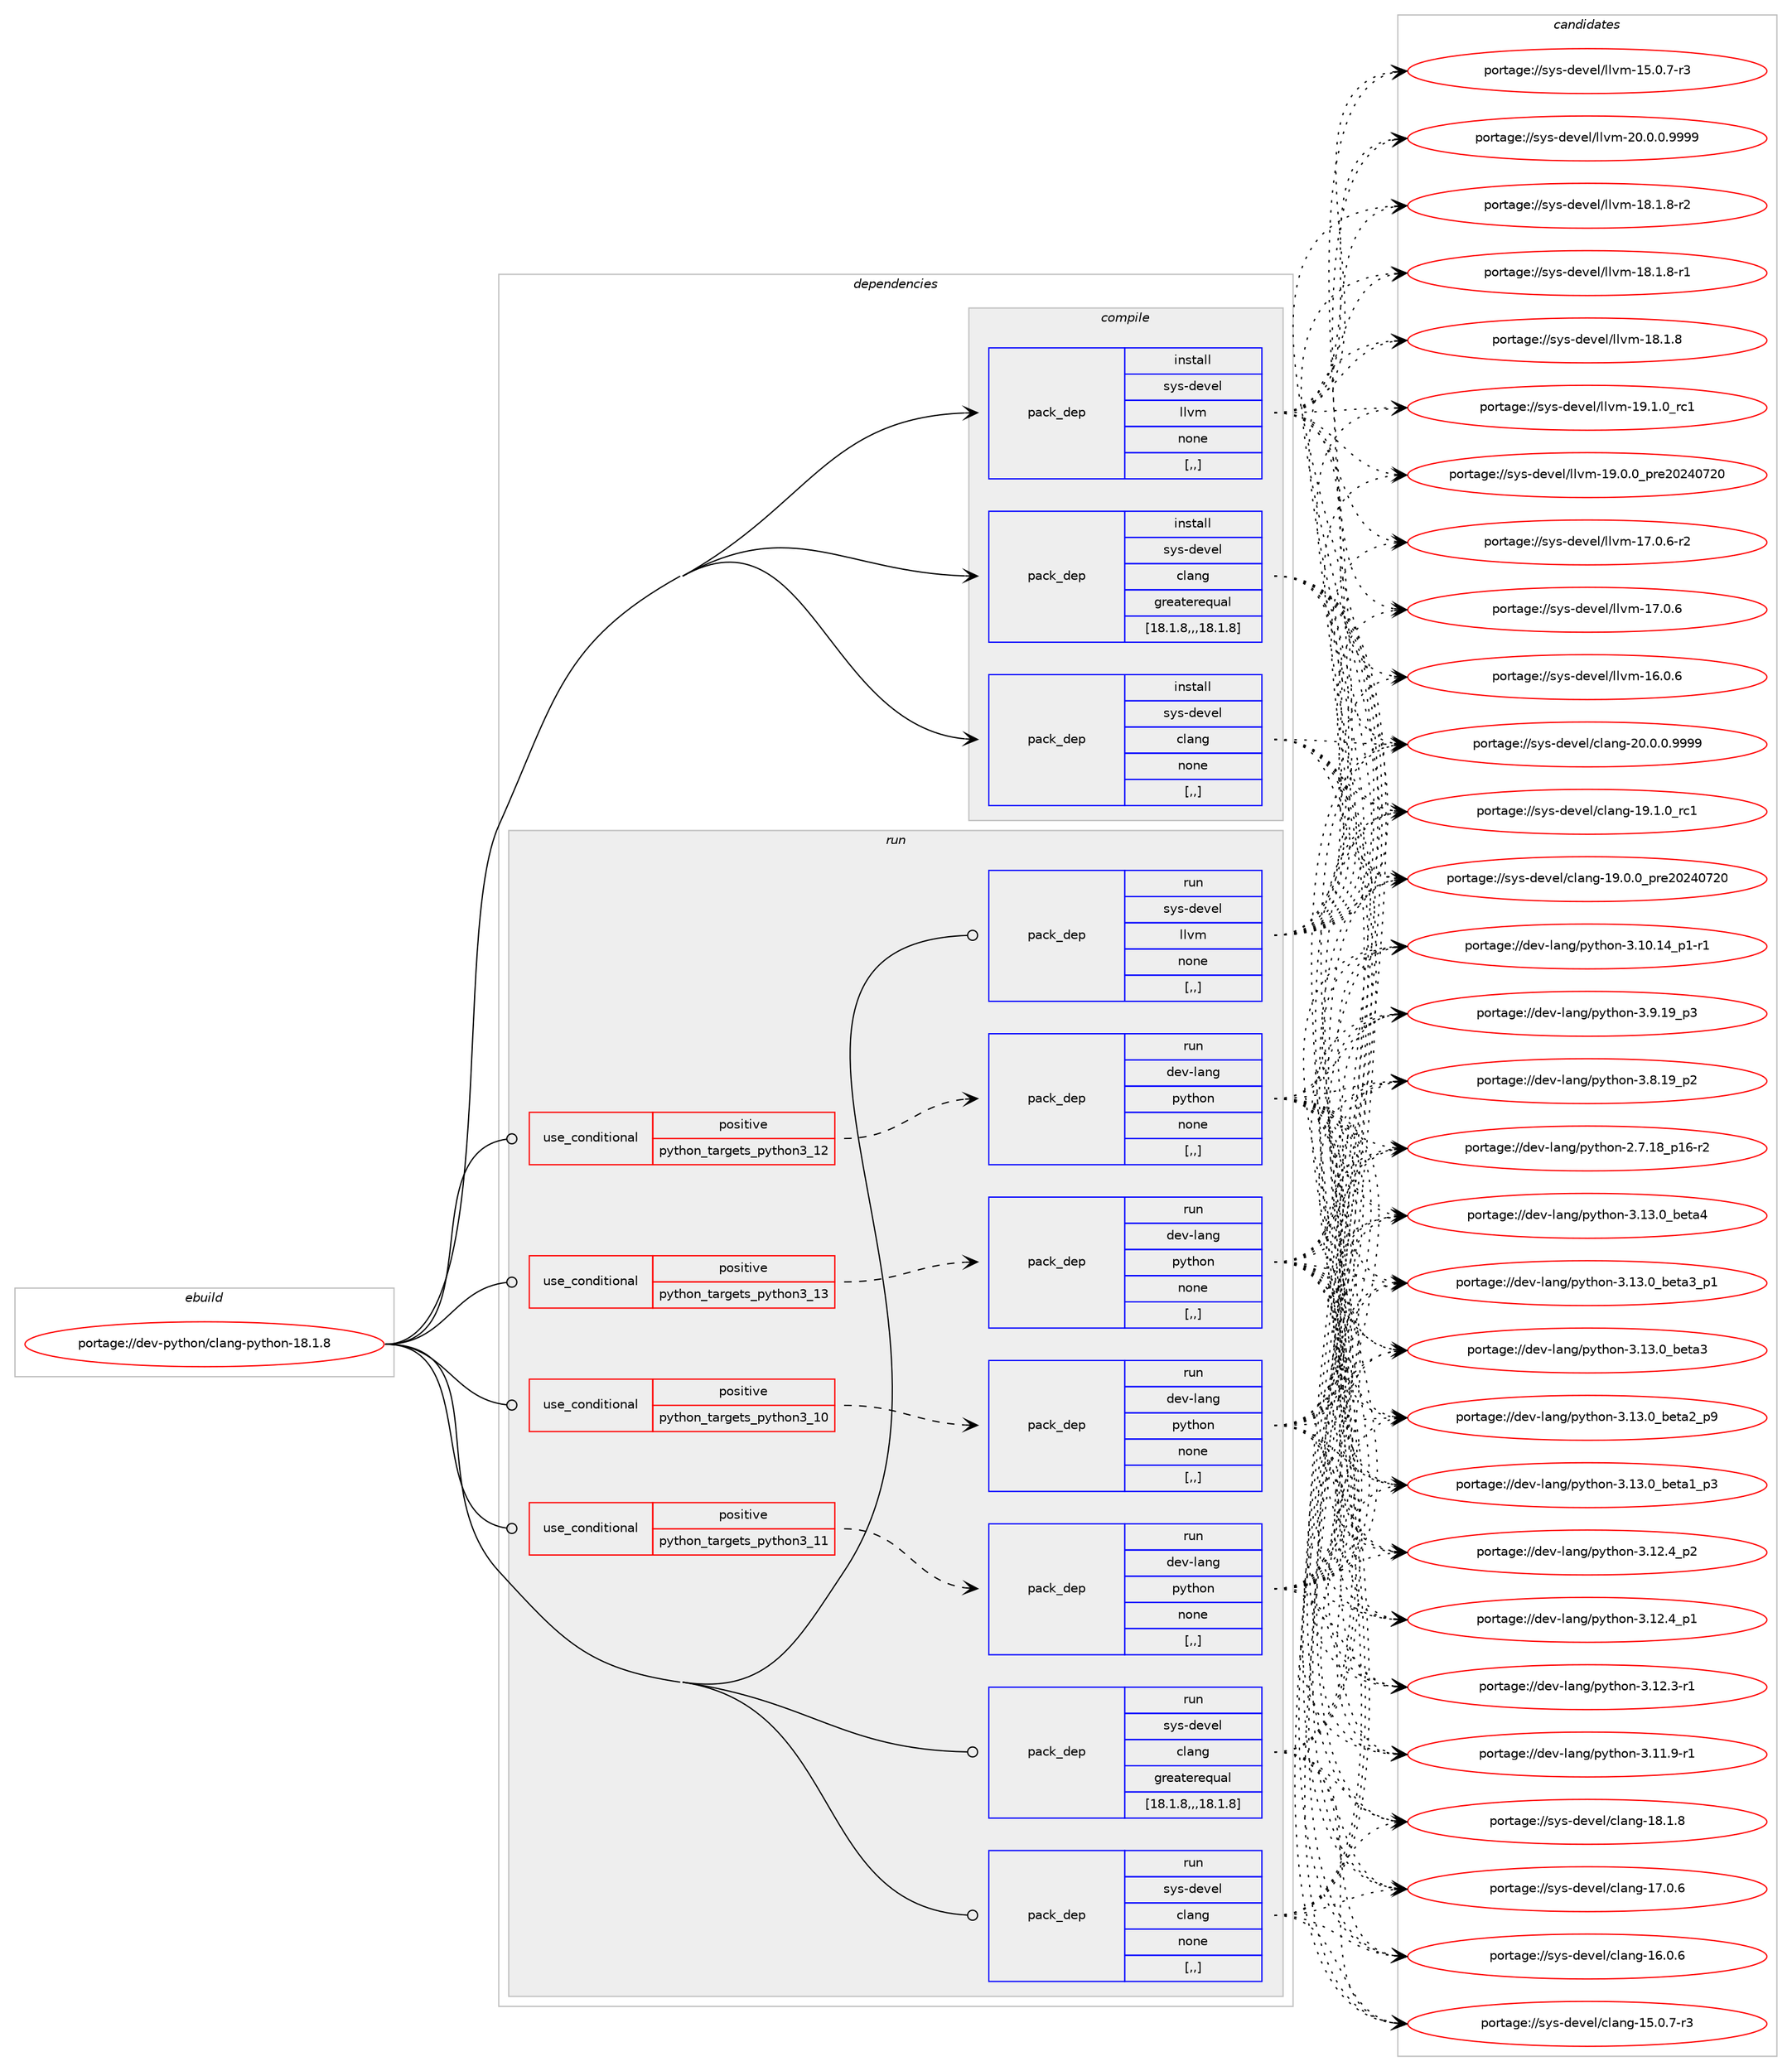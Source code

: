 digraph prolog {

# *************
# Graph options
# *************

newrank=true;
concentrate=true;
compound=true;
graph [rankdir=LR,fontname=Helvetica,fontsize=10,ranksep=1.5];#, ranksep=2.5, nodesep=0.2];
edge  [arrowhead=vee];
node  [fontname=Helvetica,fontsize=10];

# **********
# The ebuild
# **********

subgraph cluster_leftcol {
color=gray;
label=<<i>ebuild</i>>;
id [label="portage://dev-python/clang-python-18.1.8", color=red, width=4, href="../dev-python/clang-python-18.1.8.svg"];
}

# ****************
# The dependencies
# ****************

subgraph cluster_midcol {
color=gray;
label=<<i>dependencies</i>>;
subgraph cluster_compile {
fillcolor="#eeeeee";
style=filled;
label=<<i>compile</i>>;
subgraph pack111040 {
dependency144062 [label=<<TABLE BORDER="0" CELLBORDER="1" CELLSPACING="0" CELLPADDING="4" WIDTH="220"><TR><TD ROWSPAN="6" CELLPADDING="30">pack_dep</TD></TR><TR><TD WIDTH="110">install</TD></TR><TR><TD>sys-devel</TD></TR><TR><TD>clang</TD></TR><TR><TD>greaterequal</TD></TR><TR><TD>[18.1.8,,,18.1.8]</TD></TR></TABLE>>, shape=none, color=blue];
}
id:e -> dependency144062:w [weight=20,style="solid",arrowhead="vee"];
subgraph pack111041 {
dependency144063 [label=<<TABLE BORDER="0" CELLBORDER="1" CELLSPACING="0" CELLPADDING="4" WIDTH="220"><TR><TD ROWSPAN="6" CELLPADDING="30">pack_dep</TD></TR><TR><TD WIDTH="110">install</TD></TR><TR><TD>sys-devel</TD></TR><TR><TD>clang</TD></TR><TR><TD>none</TD></TR><TR><TD>[,,]</TD></TR></TABLE>>, shape=none, color=blue];
}
id:e -> dependency144063:w [weight=20,style="solid",arrowhead="vee"];
subgraph pack111042 {
dependency144064 [label=<<TABLE BORDER="0" CELLBORDER="1" CELLSPACING="0" CELLPADDING="4" WIDTH="220"><TR><TD ROWSPAN="6" CELLPADDING="30">pack_dep</TD></TR><TR><TD WIDTH="110">install</TD></TR><TR><TD>sys-devel</TD></TR><TR><TD>llvm</TD></TR><TR><TD>none</TD></TR><TR><TD>[,,]</TD></TR></TABLE>>, shape=none, color=blue];
}
id:e -> dependency144064:w [weight=20,style="solid",arrowhead="vee"];
}
subgraph cluster_compileandrun {
fillcolor="#eeeeee";
style=filled;
label=<<i>compile and run</i>>;
}
subgraph cluster_run {
fillcolor="#eeeeee";
style=filled;
label=<<i>run</i>>;
subgraph cond31775 {
dependency144065 [label=<<TABLE BORDER="0" CELLBORDER="1" CELLSPACING="0" CELLPADDING="4"><TR><TD ROWSPAN="3" CELLPADDING="10">use_conditional</TD></TR><TR><TD>positive</TD></TR><TR><TD>python_targets_python3_10</TD></TR></TABLE>>, shape=none, color=red];
subgraph pack111043 {
dependency144066 [label=<<TABLE BORDER="0" CELLBORDER="1" CELLSPACING="0" CELLPADDING="4" WIDTH="220"><TR><TD ROWSPAN="6" CELLPADDING="30">pack_dep</TD></TR><TR><TD WIDTH="110">run</TD></TR><TR><TD>dev-lang</TD></TR><TR><TD>python</TD></TR><TR><TD>none</TD></TR><TR><TD>[,,]</TD></TR></TABLE>>, shape=none, color=blue];
}
dependency144065:e -> dependency144066:w [weight=20,style="dashed",arrowhead="vee"];
}
id:e -> dependency144065:w [weight=20,style="solid",arrowhead="odot"];
subgraph cond31776 {
dependency144067 [label=<<TABLE BORDER="0" CELLBORDER="1" CELLSPACING="0" CELLPADDING="4"><TR><TD ROWSPAN="3" CELLPADDING="10">use_conditional</TD></TR><TR><TD>positive</TD></TR><TR><TD>python_targets_python3_11</TD></TR></TABLE>>, shape=none, color=red];
subgraph pack111044 {
dependency144068 [label=<<TABLE BORDER="0" CELLBORDER="1" CELLSPACING="0" CELLPADDING="4" WIDTH="220"><TR><TD ROWSPAN="6" CELLPADDING="30">pack_dep</TD></TR><TR><TD WIDTH="110">run</TD></TR><TR><TD>dev-lang</TD></TR><TR><TD>python</TD></TR><TR><TD>none</TD></TR><TR><TD>[,,]</TD></TR></TABLE>>, shape=none, color=blue];
}
dependency144067:e -> dependency144068:w [weight=20,style="dashed",arrowhead="vee"];
}
id:e -> dependency144067:w [weight=20,style="solid",arrowhead="odot"];
subgraph cond31777 {
dependency144069 [label=<<TABLE BORDER="0" CELLBORDER="1" CELLSPACING="0" CELLPADDING="4"><TR><TD ROWSPAN="3" CELLPADDING="10">use_conditional</TD></TR><TR><TD>positive</TD></TR><TR><TD>python_targets_python3_12</TD></TR></TABLE>>, shape=none, color=red];
subgraph pack111045 {
dependency144070 [label=<<TABLE BORDER="0" CELLBORDER="1" CELLSPACING="0" CELLPADDING="4" WIDTH="220"><TR><TD ROWSPAN="6" CELLPADDING="30">pack_dep</TD></TR><TR><TD WIDTH="110">run</TD></TR><TR><TD>dev-lang</TD></TR><TR><TD>python</TD></TR><TR><TD>none</TD></TR><TR><TD>[,,]</TD></TR></TABLE>>, shape=none, color=blue];
}
dependency144069:e -> dependency144070:w [weight=20,style="dashed",arrowhead="vee"];
}
id:e -> dependency144069:w [weight=20,style="solid",arrowhead="odot"];
subgraph cond31778 {
dependency144071 [label=<<TABLE BORDER="0" CELLBORDER="1" CELLSPACING="0" CELLPADDING="4"><TR><TD ROWSPAN="3" CELLPADDING="10">use_conditional</TD></TR><TR><TD>positive</TD></TR><TR><TD>python_targets_python3_13</TD></TR></TABLE>>, shape=none, color=red];
subgraph pack111046 {
dependency144072 [label=<<TABLE BORDER="0" CELLBORDER="1" CELLSPACING="0" CELLPADDING="4" WIDTH="220"><TR><TD ROWSPAN="6" CELLPADDING="30">pack_dep</TD></TR><TR><TD WIDTH="110">run</TD></TR><TR><TD>dev-lang</TD></TR><TR><TD>python</TD></TR><TR><TD>none</TD></TR><TR><TD>[,,]</TD></TR></TABLE>>, shape=none, color=blue];
}
dependency144071:e -> dependency144072:w [weight=20,style="dashed",arrowhead="vee"];
}
id:e -> dependency144071:w [weight=20,style="solid",arrowhead="odot"];
subgraph pack111047 {
dependency144073 [label=<<TABLE BORDER="0" CELLBORDER="1" CELLSPACING="0" CELLPADDING="4" WIDTH="220"><TR><TD ROWSPAN="6" CELLPADDING="30">pack_dep</TD></TR><TR><TD WIDTH="110">run</TD></TR><TR><TD>sys-devel</TD></TR><TR><TD>clang</TD></TR><TR><TD>greaterequal</TD></TR><TR><TD>[18.1.8,,,18.1.8]</TD></TR></TABLE>>, shape=none, color=blue];
}
id:e -> dependency144073:w [weight=20,style="solid",arrowhead="odot"];
subgraph pack111048 {
dependency144074 [label=<<TABLE BORDER="0" CELLBORDER="1" CELLSPACING="0" CELLPADDING="4" WIDTH="220"><TR><TD ROWSPAN="6" CELLPADDING="30">pack_dep</TD></TR><TR><TD WIDTH="110">run</TD></TR><TR><TD>sys-devel</TD></TR><TR><TD>clang</TD></TR><TR><TD>none</TD></TR><TR><TD>[,,]</TD></TR></TABLE>>, shape=none, color=blue];
}
id:e -> dependency144074:w [weight=20,style="solid",arrowhead="odot"];
subgraph pack111049 {
dependency144075 [label=<<TABLE BORDER="0" CELLBORDER="1" CELLSPACING="0" CELLPADDING="4" WIDTH="220"><TR><TD ROWSPAN="6" CELLPADDING="30">pack_dep</TD></TR><TR><TD WIDTH="110">run</TD></TR><TR><TD>sys-devel</TD></TR><TR><TD>llvm</TD></TR><TR><TD>none</TD></TR><TR><TD>[,,]</TD></TR></TABLE>>, shape=none, color=blue];
}
id:e -> dependency144075:w [weight=20,style="solid",arrowhead="odot"];
}
}

# **************
# The candidates
# **************

subgraph cluster_choices {
rank=same;
color=gray;
label=<<i>candidates</i>>;

subgraph choice111040 {
color=black;
nodesep=1;
choice11512111545100101118101108479910897110103455048464846484657575757 [label="portage://sys-devel/clang-20.0.0.9999", color=red, width=4,href="../sys-devel/clang-20.0.0.9999.svg"];
choice1151211154510010111810110847991089711010345495746494648951149949 [label="portage://sys-devel/clang-19.1.0_rc1", color=red, width=4,href="../sys-devel/clang-19.1.0_rc1.svg"];
choice1151211154510010111810110847991089711010345495746484648951121141015048505248555048 [label="portage://sys-devel/clang-19.0.0_pre20240720", color=red, width=4,href="../sys-devel/clang-19.0.0_pre20240720.svg"];
choice1151211154510010111810110847991089711010345495646494656 [label="portage://sys-devel/clang-18.1.8", color=red, width=4,href="../sys-devel/clang-18.1.8.svg"];
choice1151211154510010111810110847991089711010345495546484654 [label="portage://sys-devel/clang-17.0.6", color=red, width=4,href="../sys-devel/clang-17.0.6.svg"];
choice1151211154510010111810110847991089711010345495446484654 [label="portage://sys-devel/clang-16.0.6", color=red, width=4,href="../sys-devel/clang-16.0.6.svg"];
choice11512111545100101118101108479910897110103454953464846554511451 [label="portage://sys-devel/clang-15.0.7-r3", color=red, width=4,href="../sys-devel/clang-15.0.7-r3.svg"];
dependency144062:e -> choice11512111545100101118101108479910897110103455048464846484657575757:w [style=dotted,weight="100"];
dependency144062:e -> choice1151211154510010111810110847991089711010345495746494648951149949:w [style=dotted,weight="100"];
dependency144062:e -> choice1151211154510010111810110847991089711010345495746484648951121141015048505248555048:w [style=dotted,weight="100"];
dependency144062:e -> choice1151211154510010111810110847991089711010345495646494656:w [style=dotted,weight="100"];
dependency144062:e -> choice1151211154510010111810110847991089711010345495546484654:w [style=dotted,weight="100"];
dependency144062:e -> choice1151211154510010111810110847991089711010345495446484654:w [style=dotted,weight="100"];
dependency144062:e -> choice11512111545100101118101108479910897110103454953464846554511451:w [style=dotted,weight="100"];
}
subgraph choice111041 {
color=black;
nodesep=1;
choice11512111545100101118101108479910897110103455048464846484657575757 [label="portage://sys-devel/clang-20.0.0.9999", color=red, width=4,href="../sys-devel/clang-20.0.0.9999.svg"];
choice1151211154510010111810110847991089711010345495746494648951149949 [label="portage://sys-devel/clang-19.1.0_rc1", color=red, width=4,href="../sys-devel/clang-19.1.0_rc1.svg"];
choice1151211154510010111810110847991089711010345495746484648951121141015048505248555048 [label="portage://sys-devel/clang-19.0.0_pre20240720", color=red, width=4,href="../sys-devel/clang-19.0.0_pre20240720.svg"];
choice1151211154510010111810110847991089711010345495646494656 [label="portage://sys-devel/clang-18.1.8", color=red, width=4,href="../sys-devel/clang-18.1.8.svg"];
choice1151211154510010111810110847991089711010345495546484654 [label="portage://sys-devel/clang-17.0.6", color=red, width=4,href="../sys-devel/clang-17.0.6.svg"];
choice1151211154510010111810110847991089711010345495446484654 [label="portage://sys-devel/clang-16.0.6", color=red, width=4,href="../sys-devel/clang-16.0.6.svg"];
choice11512111545100101118101108479910897110103454953464846554511451 [label="portage://sys-devel/clang-15.0.7-r3", color=red, width=4,href="../sys-devel/clang-15.0.7-r3.svg"];
dependency144063:e -> choice11512111545100101118101108479910897110103455048464846484657575757:w [style=dotted,weight="100"];
dependency144063:e -> choice1151211154510010111810110847991089711010345495746494648951149949:w [style=dotted,weight="100"];
dependency144063:e -> choice1151211154510010111810110847991089711010345495746484648951121141015048505248555048:w [style=dotted,weight="100"];
dependency144063:e -> choice1151211154510010111810110847991089711010345495646494656:w [style=dotted,weight="100"];
dependency144063:e -> choice1151211154510010111810110847991089711010345495546484654:w [style=dotted,weight="100"];
dependency144063:e -> choice1151211154510010111810110847991089711010345495446484654:w [style=dotted,weight="100"];
dependency144063:e -> choice11512111545100101118101108479910897110103454953464846554511451:w [style=dotted,weight="100"];
}
subgraph choice111042 {
color=black;
nodesep=1;
choice1151211154510010111810110847108108118109455048464846484657575757 [label="portage://sys-devel/llvm-20.0.0.9999", color=red, width=4,href="../sys-devel/llvm-20.0.0.9999.svg"];
choice115121115451001011181011084710810811810945495746494648951149949 [label="portage://sys-devel/llvm-19.1.0_rc1", color=red, width=4,href="../sys-devel/llvm-19.1.0_rc1.svg"];
choice115121115451001011181011084710810811810945495746484648951121141015048505248555048 [label="portage://sys-devel/llvm-19.0.0_pre20240720", color=red, width=4,href="../sys-devel/llvm-19.0.0_pre20240720.svg"];
choice1151211154510010111810110847108108118109454956464946564511450 [label="portage://sys-devel/llvm-18.1.8-r2", color=red, width=4,href="../sys-devel/llvm-18.1.8-r2.svg"];
choice1151211154510010111810110847108108118109454956464946564511449 [label="portage://sys-devel/llvm-18.1.8-r1", color=red, width=4,href="../sys-devel/llvm-18.1.8-r1.svg"];
choice115121115451001011181011084710810811810945495646494656 [label="portage://sys-devel/llvm-18.1.8", color=red, width=4,href="../sys-devel/llvm-18.1.8.svg"];
choice1151211154510010111810110847108108118109454955464846544511450 [label="portage://sys-devel/llvm-17.0.6-r2", color=red, width=4,href="../sys-devel/llvm-17.0.6-r2.svg"];
choice115121115451001011181011084710810811810945495546484654 [label="portage://sys-devel/llvm-17.0.6", color=red, width=4,href="../sys-devel/llvm-17.0.6.svg"];
choice115121115451001011181011084710810811810945495446484654 [label="portage://sys-devel/llvm-16.0.6", color=red, width=4,href="../sys-devel/llvm-16.0.6.svg"];
choice1151211154510010111810110847108108118109454953464846554511451 [label="portage://sys-devel/llvm-15.0.7-r3", color=red, width=4,href="../sys-devel/llvm-15.0.7-r3.svg"];
dependency144064:e -> choice1151211154510010111810110847108108118109455048464846484657575757:w [style=dotted,weight="100"];
dependency144064:e -> choice115121115451001011181011084710810811810945495746494648951149949:w [style=dotted,weight="100"];
dependency144064:e -> choice115121115451001011181011084710810811810945495746484648951121141015048505248555048:w [style=dotted,weight="100"];
dependency144064:e -> choice1151211154510010111810110847108108118109454956464946564511450:w [style=dotted,weight="100"];
dependency144064:e -> choice1151211154510010111810110847108108118109454956464946564511449:w [style=dotted,weight="100"];
dependency144064:e -> choice115121115451001011181011084710810811810945495646494656:w [style=dotted,weight="100"];
dependency144064:e -> choice1151211154510010111810110847108108118109454955464846544511450:w [style=dotted,weight="100"];
dependency144064:e -> choice115121115451001011181011084710810811810945495546484654:w [style=dotted,weight="100"];
dependency144064:e -> choice115121115451001011181011084710810811810945495446484654:w [style=dotted,weight="100"];
dependency144064:e -> choice1151211154510010111810110847108108118109454953464846554511451:w [style=dotted,weight="100"];
}
subgraph choice111043 {
color=black;
nodesep=1;
choice1001011184510897110103471121211161041111104551464951464895981011169752 [label="portage://dev-lang/python-3.13.0_beta4", color=red, width=4,href="../dev-lang/python-3.13.0_beta4.svg"];
choice10010111845108971101034711212111610411111045514649514648959810111697519511249 [label="portage://dev-lang/python-3.13.0_beta3_p1", color=red, width=4,href="../dev-lang/python-3.13.0_beta3_p1.svg"];
choice1001011184510897110103471121211161041111104551464951464895981011169751 [label="portage://dev-lang/python-3.13.0_beta3", color=red, width=4,href="../dev-lang/python-3.13.0_beta3.svg"];
choice10010111845108971101034711212111610411111045514649514648959810111697509511257 [label="portage://dev-lang/python-3.13.0_beta2_p9", color=red, width=4,href="../dev-lang/python-3.13.0_beta2_p9.svg"];
choice10010111845108971101034711212111610411111045514649514648959810111697499511251 [label="portage://dev-lang/python-3.13.0_beta1_p3", color=red, width=4,href="../dev-lang/python-3.13.0_beta1_p3.svg"];
choice100101118451089711010347112121116104111110455146495046529511250 [label="portage://dev-lang/python-3.12.4_p2", color=red, width=4,href="../dev-lang/python-3.12.4_p2.svg"];
choice100101118451089711010347112121116104111110455146495046529511249 [label="portage://dev-lang/python-3.12.4_p1", color=red, width=4,href="../dev-lang/python-3.12.4_p1.svg"];
choice100101118451089711010347112121116104111110455146495046514511449 [label="portage://dev-lang/python-3.12.3-r1", color=red, width=4,href="../dev-lang/python-3.12.3-r1.svg"];
choice100101118451089711010347112121116104111110455146494946574511449 [label="portage://dev-lang/python-3.11.9-r1", color=red, width=4,href="../dev-lang/python-3.11.9-r1.svg"];
choice100101118451089711010347112121116104111110455146494846495295112494511449 [label="portage://dev-lang/python-3.10.14_p1-r1", color=red, width=4,href="../dev-lang/python-3.10.14_p1-r1.svg"];
choice100101118451089711010347112121116104111110455146574649579511251 [label="portage://dev-lang/python-3.9.19_p3", color=red, width=4,href="../dev-lang/python-3.9.19_p3.svg"];
choice100101118451089711010347112121116104111110455146564649579511250 [label="portage://dev-lang/python-3.8.19_p2", color=red, width=4,href="../dev-lang/python-3.8.19_p2.svg"];
choice100101118451089711010347112121116104111110455046554649569511249544511450 [label="portage://dev-lang/python-2.7.18_p16-r2", color=red, width=4,href="../dev-lang/python-2.7.18_p16-r2.svg"];
dependency144066:e -> choice1001011184510897110103471121211161041111104551464951464895981011169752:w [style=dotted,weight="100"];
dependency144066:e -> choice10010111845108971101034711212111610411111045514649514648959810111697519511249:w [style=dotted,weight="100"];
dependency144066:e -> choice1001011184510897110103471121211161041111104551464951464895981011169751:w [style=dotted,weight="100"];
dependency144066:e -> choice10010111845108971101034711212111610411111045514649514648959810111697509511257:w [style=dotted,weight="100"];
dependency144066:e -> choice10010111845108971101034711212111610411111045514649514648959810111697499511251:w [style=dotted,weight="100"];
dependency144066:e -> choice100101118451089711010347112121116104111110455146495046529511250:w [style=dotted,weight="100"];
dependency144066:e -> choice100101118451089711010347112121116104111110455146495046529511249:w [style=dotted,weight="100"];
dependency144066:e -> choice100101118451089711010347112121116104111110455146495046514511449:w [style=dotted,weight="100"];
dependency144066:e -> choice100101118451089711010347112121116104111110455146494946574511449:w [style=dotted,weight="100"];
dependency144066:e -> choice100101118451089711010347112121116104111110455146494846495295112494511449:w [style=dotted,weight="100"];
dependency144066:e -> choice100101118451089711010347112121116104111110455146574649579511251:w [style=dotted,weight="100"];
dependency144066:e -> choice100101118451089711010347112121116104111110455146564649579511250:w [style=dotted,weight="100"];
dependency144066:e -> choice100101118451089711010347112121116104111110455046554649569511249544511450:w [style=dotted,weight="100"];
}
subgraph choice111044 {
color=black;
nodesep=1;
choice1001011184510897110103471121211161041111104551464951464895981011169752 [label="portage://dev-lang/python-3.13.0_beta4", color=red, width=4,href="../dev-lang/python-3.13.0_beta4.svg"];
choice10010111845108971101034711212111610411111045514649514648959810111697519511249 [label="portage://dev-lang/python-3.13.0_beta3_p1", color=red, width=4,href="../dev-lang/python-3.13.0_beta3_p1.svg"];
choice1001011184510897110103471121211161041111104551464951464895981011169751 [label="portage://dev-lang/python-3.13.0_beta3", color=red, width=4,href="../dev-lang/python-3.13.0_beta3.svg"];
choice10010111845108971101034711212111610411111045514649514648959810111697509511257 [label="portage://dev-lang/python-3.13.0_beta2_p9", color=red, width=4,href="../dev-lang/python-3.13.0_beta2_p9.svg"];
choice10010111845108971101034711212111610411111045514649514648959810111697499511251 [label="portage://dev-lang/python-3.13.0_beta1_p3", color=red, width=4,href="../dev-lang/python-3.13.0_beta1_p3.svg"];
choice100101118451089711010347112121116104111110455146495046529511250 [label="portage://dev-lang/python-3.12.4_p2", color=red, width=4,href="../dev-lang/python-3.12.4_p2.svg"];
choice100101118451089711010347112121116104111110455146495046529511249 [label="portage://dev-lang/python-3.12.4_p1", color=red, width=4,href="../dev-lang/python-3.12.4_p1.svg"];
choice100101118451089711010347112121116104111110455146495046514511449 [label="portage://dev-lang/python-3.12.3-r1", color=red, width=4,href="../dev-lang/python-3.12.3-r1.svg"];
choice100101118451089711010347112121116104111110455146494946574511449 [label="portage://dev-lang/python-3.11.9-r1", color=red, width=4,href="../dev-lang/python-3.11.9-r1.svg"];
choice100101118451089711010347112121116104111110455146494846495295112494511449 [label="portage://dev-lang/python-3.10.14_p1-r1", color=red, width=4,href="../dev-lang/python-3.10.14_p1-r1.svg"];
choice100101118451089711010347112121116104111110455146574649579511251 [label="portage://dev-lang/python-3.9.19_p3", color=red, width=4,href="../dev-lang/python-3.9.19_p3.svg"];
choice100101118451089711010347112121116104111110455146564649579511250 [label="portage://dev-lang/python-3.8.19_p2", color=red, width=4,href="../dev-lang/python-3.8.19_p2.svg"];
choice100101118451089711010347112121116104111110455046554649569511249544511450 [label="portage://dev-lang/python-2.7.18_p16-r2", color=red, width=4,href="../dev-lang/python-2.7.18_p16-r2.svg"];
dependency144068:e -> choice1001011184510897110103471121211161041111104551464951464895981011169752:w [style=dotted,weight="100"];
dependency144068:e -> choice10010111845108971101034711212111610411111045514649514648959810111697519511249:w [style=dotted,weight="100"];
dependency144068:e -> choice1001011184510897110103471121211161041111104551464951464895981011169751:w [style=dotted,weight="100"];
dependency144068:e -> choice10010111845108971101034711212111610411111045514649514648959810111697509511257:w [style=dotted,weight="100"];
dependency144068:e -> choice10010111845108971101034711212111610411111045514649514648959810111697499511251:w [style=dotted,weight="100"];
dependency144068:e -> choice100101118451089711010347112121116104111110455146495046529511250:w [style=dotted,weight="100"];
dependency144068:e -> choice100101118451089711010347112121116104111110455146495046529511249:w [style=dotted,weight="100"];
dependency144068:e -> choice100101118451089711010347112121116104111110455146495046514511449:w [style=dotted,weight="100"];
dependency144068:e -> choice100101118451089711010347112121116104111110455146494946574511449:w [style=dotted,weight="100"];
dependency144068:e -> choice100101118451089711010347112121116104111110455146494846495295112494511449:w [style=dotted,weight="100"];
dependency144068:e -> choice100101118451089711010347112121116104111110455146574649579511251:w [style=dotted,weight="100"];
dependency144068:e -> choice100101118451089711010347112121116104111110455146564649579511250:w [style=dotted,weight="100"];
dependency144068:e -> choice100101118451089711010347112121116104111110455046554649569511249544511450:w [style=dotted,weight="100"];
}
subgraph choice111045 {
color=black;
nodesep=1;
choice1001011184510897110103471121211161041111104551464951464895981011169752 [label="portage://dev-lang/python-3.13.0_beta4", color=red, width=4,href="../dev-lang/python-3.13.0_beta4.svg"];
choice10010111845108971101034711212111610411111045514649514648959810111697519511249 [label="portage://dev-lang/python-3.13.0_beta3_p1", color=red, width=4,href="../dev-lang/python-3.13.0_beta3_p1.svg"];
choice1001011184510897110103471121211161041111104551464951464895981011169751 [label="portage://dev-lang/python-3.13.0_beta3", color=red, width=4,href="../dev-lang/python-3.13.0_beta3.svg"];
choice10010111845108971101034711212111610411111045514649514648959810111697509511257 [label="portage://dev-lang/python-3.13.0_beta2_p9", color=red, width=4,href="../dev-lang/python-3.13.0_beta2_p9.svg"];
choice10010111845108971101034711212111610411111045514649514648959810111697499511251 [label="portage://dev-lang/python-3.13.0_beta1_p3", color=red, width=4,href="../dev-lang/python-3.13.0_beta1_p3.svg"];
choice100101118451089711010347112121116104111110455146495046529511250 [label="portage://dev-lang/python-3.12.4_p2", color=red, width=4,href="../dev-lang/python-3.12.4_p2.svg"];
choice100101118451089711010347112121116104111110455146495046529511249 [label="portage://dev-lang/python-3.12.4_p1", color=red, width=4,href="../dev-lang/python-3.12.4_p1.svg"];
choice100101118451089711010347112121116104111110455146495046514511449 [label="portage://dev-lang/python-3.12.3-r1", color=red, width=4,href="../dev-lang/python-3.12.3-r1.svg"];
choice100101118451089711010347112121116104111110455146494946574511449 [label="portage://dev-lang/python-3.11.9-r1", color=red, width=4,href="../dev-lang/python-3.11.9-r1.svg"];
choice100101118451089711010347112121116104111110455146494846495295112494511449 [label="portage://dev-lang/python-3.10.14_p1-r1", color=red, width=4,href="../dev-lang/python-3.10.14_p1-r1.svg"];
choice100101118451089711010347112121116104111110455146574649579511251 [label="portage://dev-lang/python-3.9.19_p3", color=red, width=4,href="../dev-lang/python-3.9.19_p3.svg"];
choice100101118451089711010347112121116104111110455146564649579511250 [label="portage://dev-lang/python-3.8.19_p2", color=red, width=4,href="../dev-lang/python-3.8.19_p2.svg"];
choice100101118451089711010347112121116104111110455046554649569511249544511450 [label="portage://dev-lang/python-2.7.18_p16-r2", color=red, width=4,href="../dev-lang/python-2.7.18_p16-r2.svg"];
dependency144070:e -> choice1001011184510897110103471121211161041111104551464951464895981011169752:w [style=dotted,weight="100"];
dependency144070:e -> choice10010111845108971101034711212111610411111045514649514648959810111697519511249:w [style=dotted,weight="100"];
dependency144070:e -> choice1001011184510897110103471121211161041111104551464951464895981011169751:w [style=dotted,weight="100"];
dependency144070:e -> choice10010111845108971101034711212111610411111045514649514648959810111697509511257:w [style=dotted,weight="100"];
dependency144070:e -> choice10010111845108971101034711212111610411111045514649514648959810111697499511251:w [style=dotted,weight="100"];
dependency144070:e -> choice100101118451089711010347112121116104111110455146495046529511250:w [style=dotted,weight="100"];
dependency144070:e -> choice100101118451089711010347112121116104111110455146495046529511249:w [style=dotted,weight="100"];
dependency144070:e -> choice100101118451089711010347112121116104111110455146495046514511449:w [style=dotted,weight="100"];
dependency144070:e -> choice100101118451089711010347112121116104111110455146494946574511449:w [style=dotted,weight="100"];
dependency144070:e -> choice100101118451089711010347112121116104111110455146494846495295112494511449:w [style=dotted,weight="100"];
dependency144070:e -> choice100101118451089711010347112121116104111110455146574649579511251:w [style=dotted,weight="100"];
dependency144070:e -> choice100101118451089711010347112121116104111110455146564649579511250:w [style=dotted,weight="100"];
dependency144070:e -> choice100101118451089711010347112121116104111110455046554649569511249544511450:w [style=dotted,weight="100"];
}
subgraph choice111046 {
color=black;
nodesep=1;
choice1001011184510897110103471121211161041111104551464951464895981011169752 [label="portage://dev-lang/python-3.13.0_beta4", color=red, width=4,href="../dev-lang/python-3.13.0_beta4.svg"];
choice10010111845108971101034711212111610411111045514649514648959810111697519511249 [label="portage://dev-lang/python-3.13.0_beta3_p1", color=red, width=4,href="../dev-lang/python-3.13.0_beta3_p1.svg"];
choice1001011184510897110103471121211161041111104551464951464895981011169751 [label="portage://dev-lang/python-3.13.0_beta3", color=red, width=4,href="../dev-lang/python-3.13.0_beta3.svg"];
choice10010111845108971101034711212111610411111045514649514648959810111697509511257 [label="portage://dev-lang/python-3.13.0_beta2_p9", color=red, width=4,href="../dev-lang/python-3.13.0_beta2_p9.svg"];
choice10010111845108971101034711212111610411111045514649514648959810111697499511251 [label="portage://dev-lang/python-3.13.0_beta1_p3", color=red, width=4,href="../dev-lang/python-3.13.0_beta1_p3.svg"];
choice100101118451089711010347112121116104111110455146495046529511250 [label="portage://dev-lang/python-3.12.4_p2", color=red, width=4,href="../dev-lang/python-3.12.4_p2.svg"];
choice100101118451089711010347112121116104111110455146495046529511249 [label="portage://dev-lang/python-3.12.4_p1", color=red, width=4,href="../dev-lang/python-3.12.4_p1.svg"];
choice100101118451089711010347112121116104111110455146495046514511449 [label="portage://dev-lang/python-3.12.3-r1", color=red, width=4,href="../dev-lang/python-3.12.3-r1.svg"];
choice100101118451089711010347112121116104111110455146494946574511449 [label="portage://dev-lang/python-3.11.9-r1", color=red, width=4,href="../dev-lang/python-3.11.9-r1.svg"];
choice100101118451089711010347112121116104111110455146494846495295112494511449 [label="portage://dev-lang/python-3.10.14_p1-r1", color=red, width=4,href="../dev-lang/python-3.10.14_p1-r1.svg"];
choice100101118451089711010347112121116104111110455146574649579511251 [label="portage://dev-lang/python-3.9.19_p3", color=red, width=4,href="../dev-lang/python-3.9.19_p3.svg"];
choice100101118451089711010347112121116104111110455146564649579511250 [label="portage://dev-lang/python-3.8.19_p2", color=red, width=4,href="../dev-lang/python-3.8.19_p2.svg"];
choice100101118451089711010347112121116104111110455046554649569511249544511450 [label="portage://dev-lang/python-2.7.18_p16-r2", color=red, width=4,href="../dev-lang/python-2.7.18_p16-r2.svg"];
dependency144072:e -> choice1001011184510897110103471121211161041111104551464951464895981011169752:w [style=dotted,weight="100"];
dependency144072:e -> choice10010111845108971101034711212111610411111045514649514648959810111697519511249:w [style=dotted,weight="100"];
dependency144072:e -> choice1001011184510897110103471121211161041111104551464951464895981011169751:w [style=dotted,weight="100"];
dependency144072:e -> choice10010111845108971101034711212111610411111045514649514648959810111697509511257:w [style=dotted,weight="100"];
dependency144072:e -> choice10010111845108971101034711212111610411111045514649514648959810111697499511251:w [style=dotted,weight="100"];
dependency144072:e -> choice100101118451089711010347112121116104111110455146495046529511250:w [style=dotted,weight="100"];
dependency144072:e -> choice100101118451089711010347112121116104111110455146495046529511249:w [style=dotted,weight="100"];
dependency144072:e -> choice100101118451089711010347112121116104111110455146495046514511449:w [style=dotted,weight="100"];
dependency144072:e -> choice100101118451089711010347112121116104111110455146494946574511449:w [style=dotted,weight="100"];
dependency144072:e -> choice100101118451089711010347112121116104111110455146494846495295112494511449:w [style=dotted,weight="100"];
dependency144072:e -> choice100101118451089711010347112121116104111110455146574649579511251:w [style=dotted,weight="100"];
dependency144072:e -> choice100101118451089711010347112121116104111110455146564649579511250:w [style=dotted,weight="100"];
dependency144072:e -> choice100101118451089711010347112121116104111110455046554649569511249544511450:w [style=dotted,weight="100"];
}
subgraph choice111047 {
color=black;
nodesep=1;
choice11512111545100101118101108479910897110103455048464846484657575757 [label="portage://sys-devel/clang-20.0.0.9999", color=red, width=4,href="../sys-devel/clang-20.0.0.9999.svg"];
choice1151211154510010111810110847991089711010345495746494648951149949 [label="portage://sys-devel/clang-19.1.0_rc1", color=red, width=4,href="../sys-devel/clang-19.1.0_rc1.svg"];
choice1151211154510010111810110847991089711010345495746484648951121141015048505248555048 [label="portage://sys-devel/clang-19.0.0_pre20240720", color=red, width=4,href="../sys-devel/clang-19.0.0_pre20240720.svg"];
choice1151211154510010111810110847991089711010345495646494656 [label="portage://sys-devel/clang-18.1.8", color=red, width=4,href="../sys-devel/clang-18.1.8.svg"];
choice1151211154510010111810110847991089711010345495546484654 [label="portage://sys-devel/clang-17.0.6", color=red, width=4,href="../sys-devel/clang-17.0.6.svg"];
choice1151211154510010111810110847991089711010345495446484654 [label="portage://sys-devel/clang-16.0.6", color=red, width=4,href="../sys-devel/clang-16.0.6.svg"];
choice11512111545100101118101108479910897110103454953464846554511451 [label="portage://sys-devel/clang-15.0.7-r3", color=red, width=4,href="../sys-devel/clang-15.0.7-r3.svg"];
dependency144073:e -> choice11512111545100101118101108479910897110103455048464846484657575757:w [style=dotted,weight="100"];
dependency144073:e -> choice1151211154510010111810110847991089711010345495746494648951149949:w [style=dotted,weight="100"];
dependency144073:e -> choice1151211154510010111810110847991089711010345495746484648951121141015048505248555048:w [style=dotted,weight="100"];
dependency144073:e -> choice1151211154510010111810110847991089711010345495646494656:w [style=dotted,weight="100"];
dependency144073:e -> choice1151211154510010111810110847991089711010345495546484654:w [style=dotted,weight="100"];
dependency144073:e -> choice1151211154510010111810110847991089711010345495446484654:w [style=dotted,weight="100"];
dependency144073:e -> choice11512111545100101118101108479910897110103454953464846554511451:w [style=dotted,weight="100"];
}
subgraph choice111048 {
color=black;
nodesep=1;
choice11512111545100101118101108479910897110103455048464846484657575757 [label="portage://sys-devel/clang-20.0.0.9999", color=red, width=4,href="../sys-devel/clang-20.0.0.9999.svg"];
choice1151211154510010111810110847991089711010345495746494648951149949 [label="portage://sys-devel/clang-19.1.0_rc1", color=red, width=4,href="../sys-devel/clang-19.1.0_rc1.svg"];
choice1151211154510010111810110847991089711010345495746484648951121141015048505248555048 [label="portage://sys-devel/clang-19.0.0_pre20240720", color=red, width=4,href="../sys-devel/clang-19.0.0_pre20240720.svg"];
choice1151211154510010111810110847991089711010345495646494656 [label="portage://sys-devel/clang-18.1.8", color=red, width=4,href="../sys-devel/clang-18.1.8.svg"];
choice1151211154510010111810110847991089711010345495546484654 [label="portage://sys-devel/clang-17.0.6", color=red, width=4,href="../sys-devel/clang-17.0.6.svg"];
choice1151211154510010111810110847991089711010345495446484654 [label="portage://sys-devel/clang-16.0.6", color=red, width=4,href="../sys-devel/clang-16.0.6.svg"];
choice11512111545100101118101108479910897110103454953464846554511451 [label="portage://sys-devel/clang-15.0.7-r3", color=red, width=4,href="../sys-devel/clang-15.0.7-r3.svg"];
dependency144074:e -> choice11512111545100101118101108479910897110103455048464846484657575757:w [style=dotted,weight="100"];
dependency144074:e -> choice1151211154510010111810110847991089711010345495746494648951149949:w [style=dotted,weight="100"];
dependency144074:e -> choice1151211154510010111810110847991089711010345495746484648951121141015048505248555048:w [style=dotted,weight="100"];
dependency144074:e -> choice1151211154510010111810110847991089711010345495646494656:w [style=dotted,weight="100"];
dependency144074:e -> choice1151211154510010111810110847991089711010345495546484654:w [style=dotted,weight="100"];
dependency144074:e -> choice1151211154510010111810110847991089711010345495446484654:w [style=dotted,weight="100"];
dependency144074:e -> choice11512111545100101118101108479910897110103454953464846554511451:w [style=dotted,weight="100"];
}
subgraph choice111049 {
color=black;
nodesep=1;
choice1151211154510010111810110847108108118109455048464846484657575757 [label="portage://sys-devel/llvm-20.0.0.9999", color=red, width=4,href="../sys-devel/llvm-20.0.0.9999.svg"];
choice115121115451001011181011084710810811810945495746494648951149949 [label="portage://sys-devel/llvm-19.1.0_rc1", color=red, width=4,href="../sys-devel/llvm-19.1.0_rc1.svg"];
choice115121115451001011181011084710810811810945495746484648951121141015048505248555048 [label="portage://sys-devel/llvm-19.0.0_pre20240720", color=red, width=4,href="../sys-devel/llvm-19.0.0_pre20240720.svg"];
choice1151211154510010111810110847108108118109454956464946564511450 [label="portage://sys-devel/llvm-18.1.8-r2", color=red, width=4,href="../sys-devel/llvm-18.1.8-r2.svg"];
choice1151211154510010111810110847108108118109454956464946564511449 [label="portage://sys-devel/llvm-18.1.8-r1", color=red, width=4,href="../sys-devel/llvm-18.1.8-r1.svg"];
choice115121115451001011181011084710810811810945495646494656 [label="portage://sys-devel/llvm-18.1.8", color=red, width=4,href="../sys-devel/llvm-18.1.8.svg"];
choice1151211154510010111810110847108108118109454955464846544511450 [label="portage://sys-devel/llvm-17.0.6-r2", color=red, width=4,href="../sys-devel/llvm-17.0.6-r2.svg"];
choice115121115451001011181011084710810811810945495546484654 [label="portage://sys-devel/llvm-17.0.6", color=red, width=4,href="../sys-devel/llvm-17.0.6.svg"];
choice115121115451001011181011084710810811810945495446484654 [label="portage://sys-devel/llvm-16.0.6", color=red, width=4,href="../sys-devel/llvm-16.0.6.svg"];
choice1151211154510010111810110847108108118109454953464846554511451 [label="portage://sys-devel/llvm-15.0.7-r3", color=red, width=4,href="../sys-devel/llvm-15.0.7-r3.svg"];
dependency144075:e -> choice1151211154510010111810110847108108118109455048464846484657575757:w [style=dotted,weight="100"];
dependency144075:e -> choice115121115451001011181011084710810811810945495746494648951149949:w [style=dotted,weight="100"];
dependency144075:e -> choice115121115451001011181011084710810811810945495746484648951121141015048505248555048:w [style=dotted,weight="100"];
dependency144075:e -> choice1151211154510010111810110847108108118109454956464946564511450:w [style=dotted,weight="100"];
dependency144075:e -> choice1151211154510010111810110847108108118109454956464946564511449:w [style=dotted,weight="100"];
dependency144075:e -> choice115121115451001011181011084710810811810945495646494656:w [style=dotted,weight="100"];
dependency144075:e -> choice1151211154510010111810110847108108118109454955464846544511450:w [style=dotted,weight="100"];
dependency144075:e -> choice115121115451001011181011084710810811810945495546484654:w [style=dotted,weight="100"];
dependency144075:e -> choice115121115451001011181011084710810811810945495446484654:w [style=dotted,weight="100"];
dependency144075:e -> choice1151211154510010111810110847108108118109454953464846554511451:w [style=dotted,weight="100"];
}
}

}
